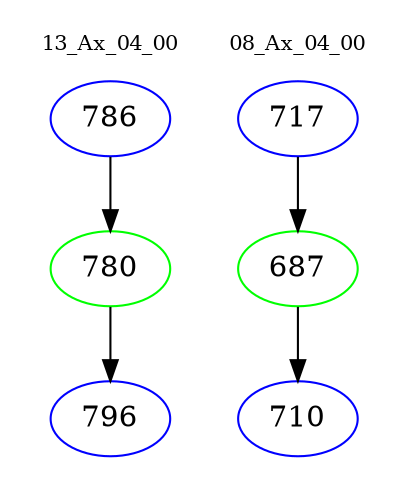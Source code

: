 digraph{
subgraph cluster_0 {
color = white
label = "13_Ax_04_00";
fontsize=10;
T0_786 [label="786", color="blue"]
T0_786 -> T0_780 [color="black"]
T0_780 [label="780", color="green"]
T0_780 -> T0_796 [color="black"]
T0_796 [label="796", color="blue"]
}
subgraph cluster_1 {
color = white
label = "08_Ax_04_00";
fontsize=10;
T1_717 [label="717", color="blue"]
T1_717 -> T1_687 [color="black"]
T1_687 [label="687", color="green"]
T1_687 -> T1_710 [color="black"]
T1_710 [label="710", color="blue"]
}
}
